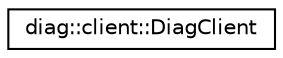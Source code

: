 digraph "Graphical Class Hierarchy"
{
 // LATEX_PDF_SIZE
  edge [fontname="Helvetica",fontsize="10",labelfontname="Helvetica",labelfontsize="10"];
  node [fontname="Helvetica",fontsize="10",shape=record];
  rankdir="LR";
  Node0 [label="diag::client::DiagClient",height=0.2,width=0.4,color="black", fillcolor="white", style="filled",URL="$classdiag_1_1client_1_1DiagClient.html",tooltip="Class to manage Diagnostic Client."];
}
